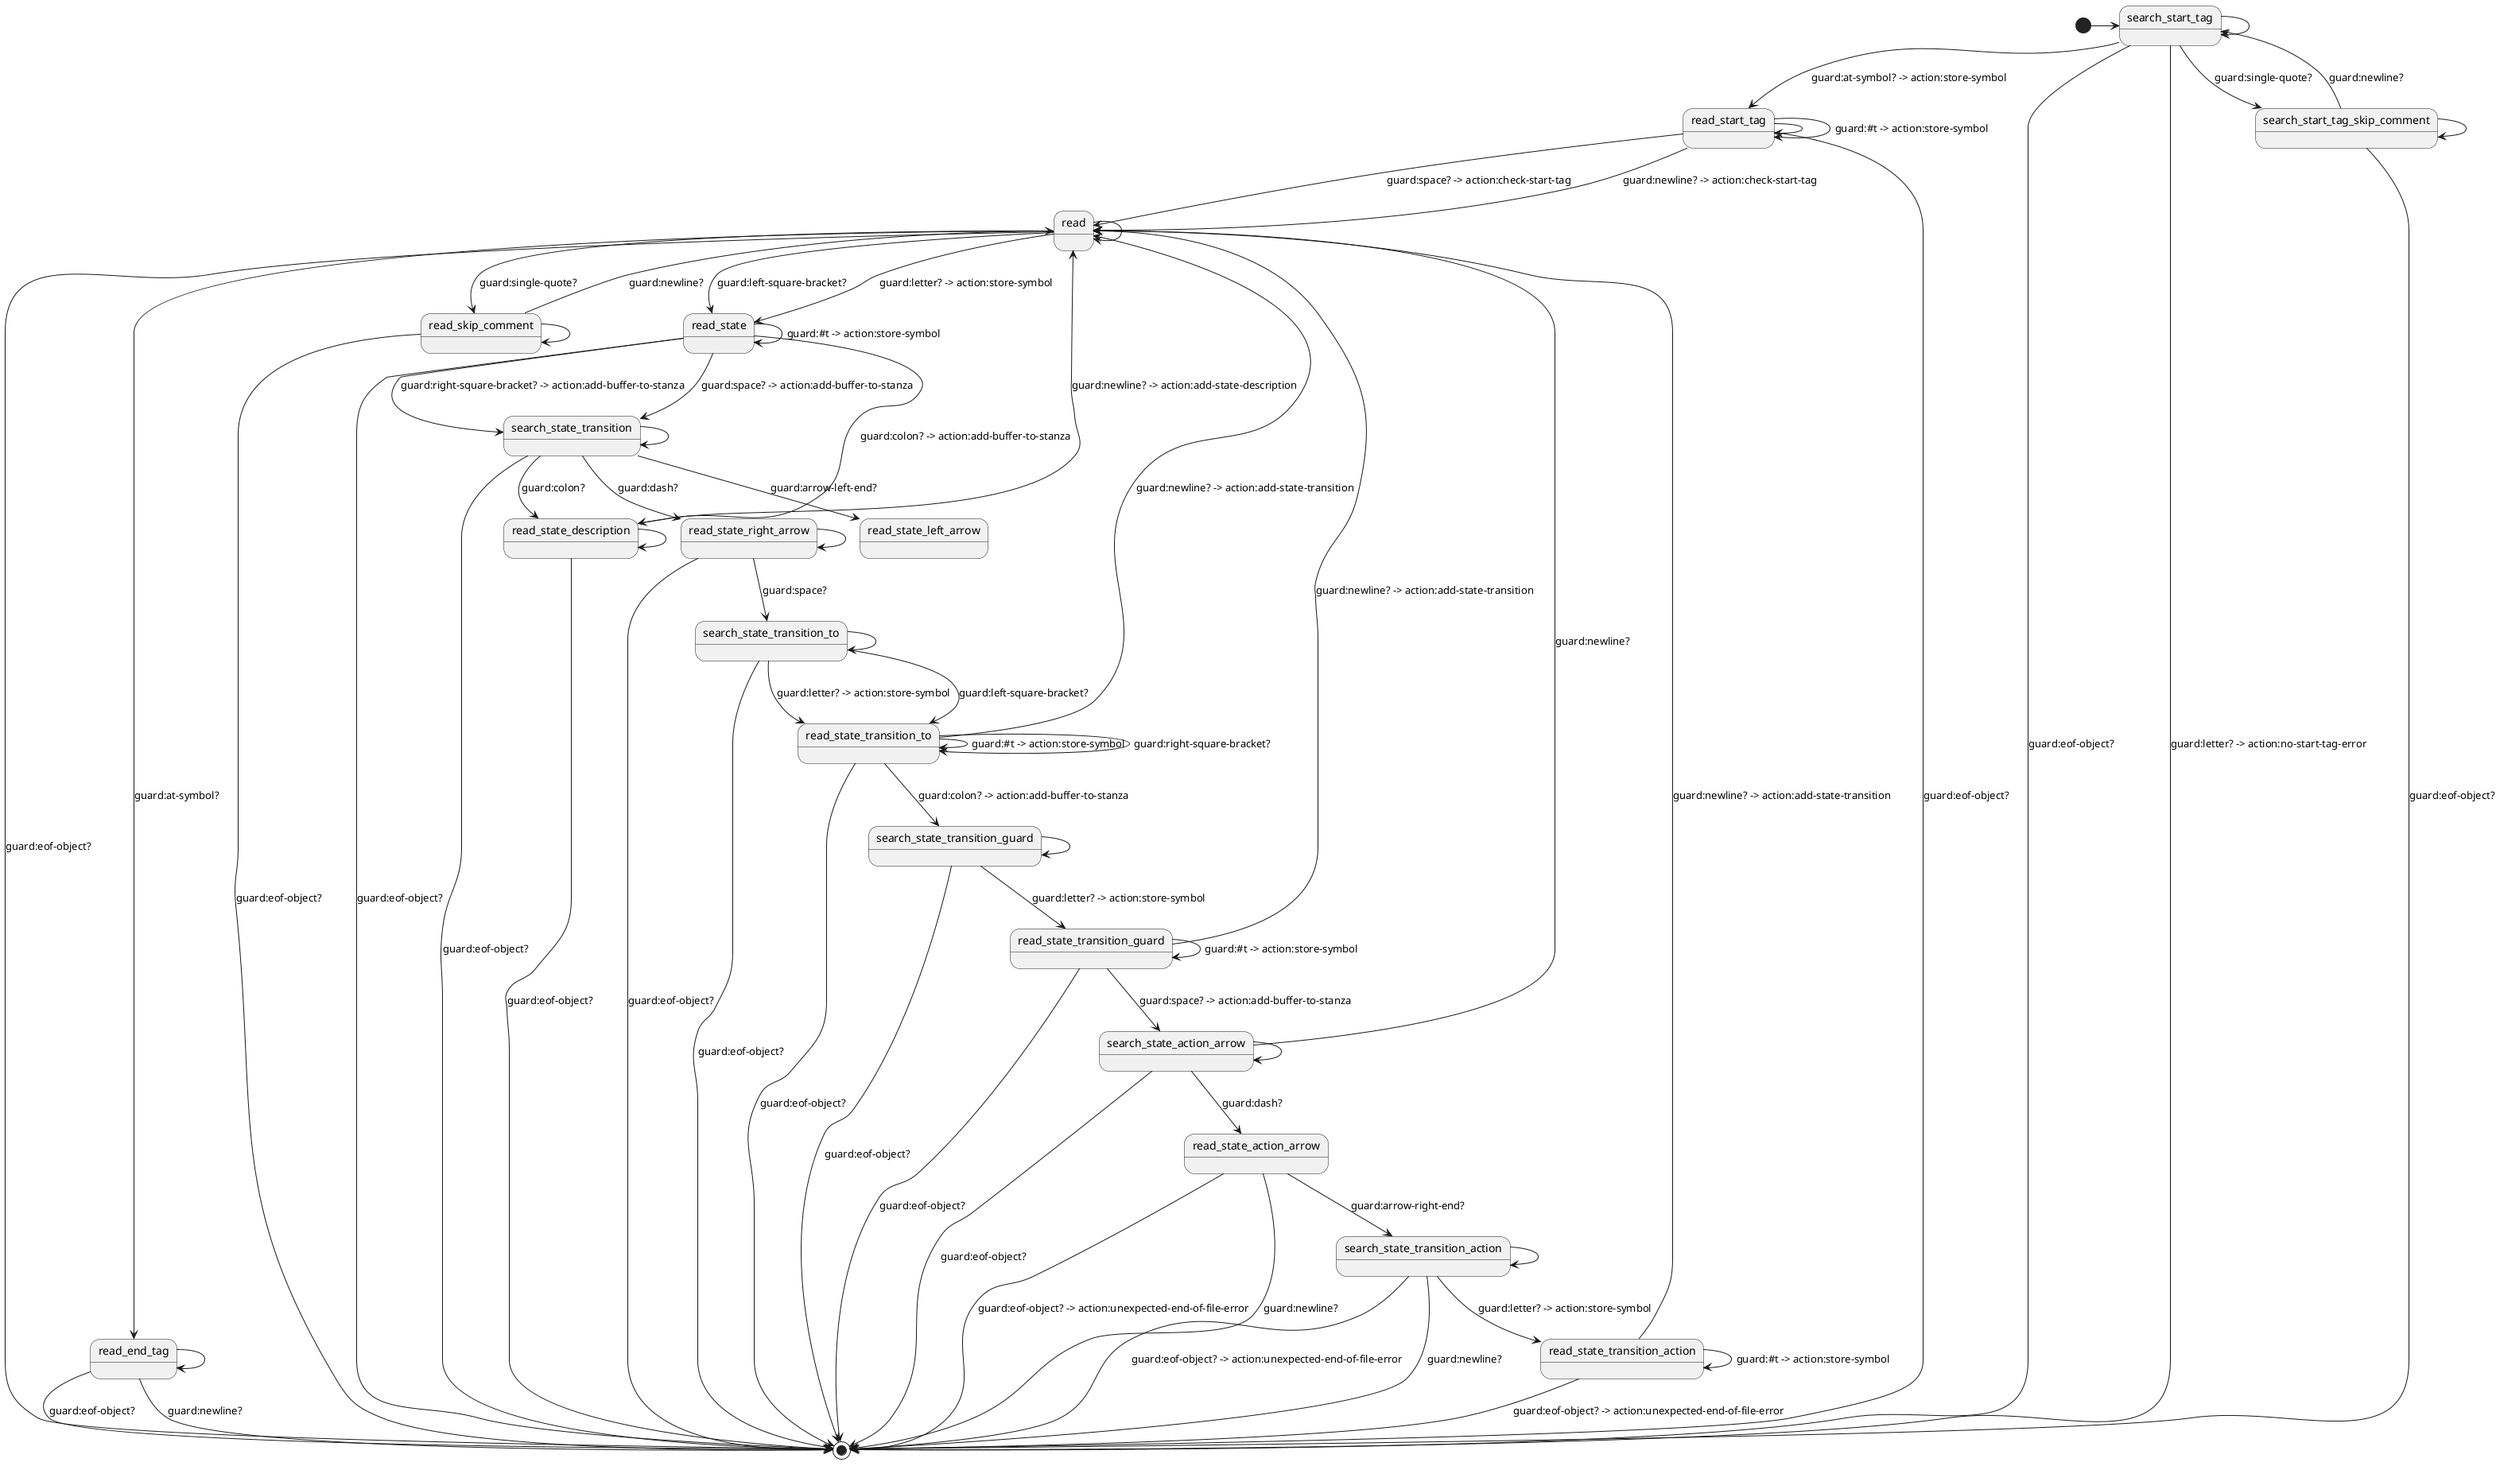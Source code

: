 @startuml
' Entry point
[*] -> search_start_tag

' Searching 
search_start_tag --> [*]: guard:eof-object?
search_start_tag --> read_start_tag: guard:at-symbol? -> action:store-symbol
search_start_tag --> search_start_tag_skip_comment: guard:single-quote?
search_start_tag --> [*]: guard:letter? -> action:no-start-tag-error
search_start_tag -> search_start_tag

' Skipping comments 
search_start_tag_skip_comment --> [*]: guard:eof-object?
search_start_tag_skip_comment --> search_start_tag: guard:newline?
search_start_tag_skip_comment --> search_start_tag_skip_comment

' Reading 
read_start_tag --> [*]: guard:eof-object?
read_start_tag --> read: guard:space? -> action:check-start-tag
read_start_tag --> read: guard:newline? -> action:check-start-tag
read_start_tag --> read_start_tag: guard:#t -> action:store-symbol
read_start_tag -> read_start_tag

' Main FSM reading state
read -> [*]: guard:eof-object?
read --> read_end_tag: guard:at-symbol?
read --> read_skip_comment: guard:single-quote?
read --> read_state: guard:left-square-bracket?
read --> read_state: guard:letter? -> action:store-symbol
read -> read

' Read @enduml tag
' TODO: Add end tag check.
read_end_tag --> [*]: guard:eof-object?
read_end_tag --> [*]: guard:newline?
read_end_tag ->  read_end_tag

' Skipping comments
read_skip_comment --> [*]: guard:eof-object?
read_skip_comment --> read: guard:newline?
read_skip_comment ->  read_skip_comment

' Reading state name
read_state --> [*]: guard:eof-object?
read_state --> search_state_transition: guard:right-square-bracket? -> action:add-buffer-to-stanza
read_state --> search_state_transition: guard:space? -> action:add-buffer-to-stanza
read_state --> read_state_description: guard:colon? -> action:add-buffer-to-stanza
read_state -> read_state: guard:#t -> action:store-symbol

' Reading state transition
search_state_transition --> [*]: guard:eof-object?
search_state_transition --> read_state_description: guard:colon?
search_state_transition --> read_state_right_arrow: guard:dash?
search_state_transition --> read_state_left_arrow: guard:arrow-left-end?
search_state_transition ->  search_state_transition

' Reading state description
read_state_description --> [*]: guard:eof-object?
read_state_description --> read: guard:newline? -> action:add-state-description
read_state_description ->  read_state_description

read_state_right_arrow --> [*]: guard:eof-object?
read_state_right_arrow --> search_state_transition_to: guard:space?
read_state_right_arrow -> read_state_right_arrow

search_state_transition_to --> [*]: guard:eof-object?
search_state_transition_to --> read_state_transition_to: guard:letter? -> action:store-symbol
search_state_transition_to --> read_state_transition_to: guard:left-square-bracket?
search_state_transition_to -> search_state_transition_to

read_state_transition_to --> [*]: guard:eof-object?
read_state_transition_to --> read_state_transition_to: guard:right-square-bracket?
read_state_transition_to --> search_state_transition_guard: guard:colon? -> action:add-buffer-to-stanza
read_state_transition_to --> read: guard:newline? -> action:add-state-transition
read_state_transition_to -> read_state_transition_to: guard:#t -> action:store-symbol

search_state_transition_guard --> [*]: guard:eof-object?
search_state_transition_guard --> read_state_transition_guard: guard:letter? -> action:store-symbol
search_state_transition_guard -> search_state_transition_guard

read_state_transition_guard --> [*]: guard:eof-object?
read_state_transition_guard --> search_state_action_arrow: guard:space? -> action:add-buffer-to-stanza
read_state_transition_guard --> read: guard:newline? -> action:add-state-transition
read_state_transition_guard -> read_state_transition_guard: guard:#t -> action:store-symbol

search_state_action_arrow --> [*]: guard:eof-object?
search_state_action_arrow --> read: guard:newline?
search_state_action_arrow --> read_state_action_arrow: guard:dash?
search_state_action_arrow -> search_state_action_arrow

read_state_action_arrow --> [*]: guard:eof-object? -> action:unexpected-end-of-file-error
read_state_action_arrow --> [*]: guard:newline?
read_state_action_arrow --> search_state_transition_action: guard:arrow-right-end?

search_state_transition_action --> [*]: guard:eof-object? -> action:unexpected-end-of-file-error
search_state_transition_action --> read_state_transition_action: guard:letter? -> action:store-symbol
search_state_transition_action --> [*]: guard:newline?
search_state_transition_action -> search_state_transition_action

read_state_transition_action --> [*]: guard:eof-object? -> action:unexpected-end-of-file-error
read_state_transition_action --> read: guard:newline? -> action:add-state-transition
read_state_transition_action -> read_state_transition_action: guard:#t -> action:store-symbol


@enduml
